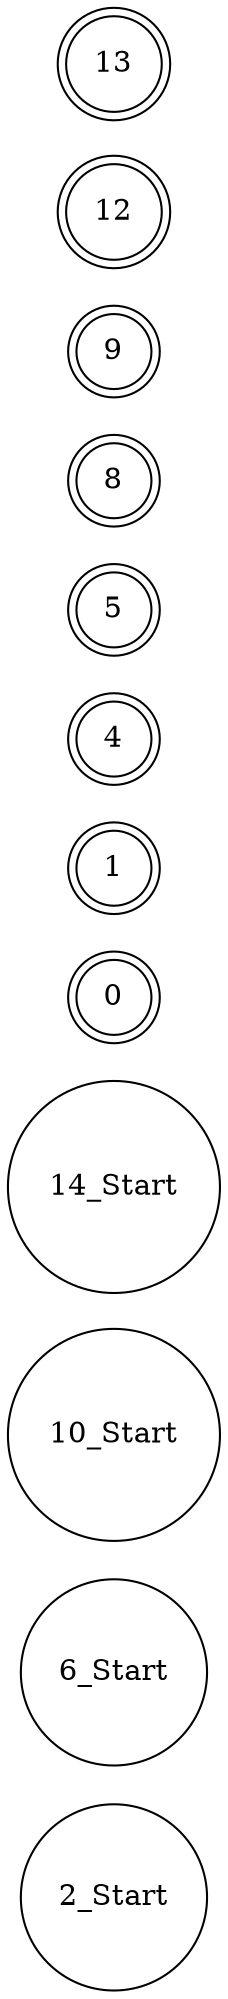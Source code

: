 digraph nfa
{
rankdir = LR
node [shape = circle];
2[shape = circle, label = "2_Start"]
6[shape = circle, label = "6_Start"]
10[shape = circle, label = "10_Start"]
14[shape = circle, label = "14_Start"]
0[shape = doublecircle]
1[shape = doublecircle]
4[shape = doublecircle]
5[shape = doublecircle]
8[shape = doublecircle]
9[shape = doublecircle]
12[shape = doublecircle]
13[shape = doublecircle]
}
